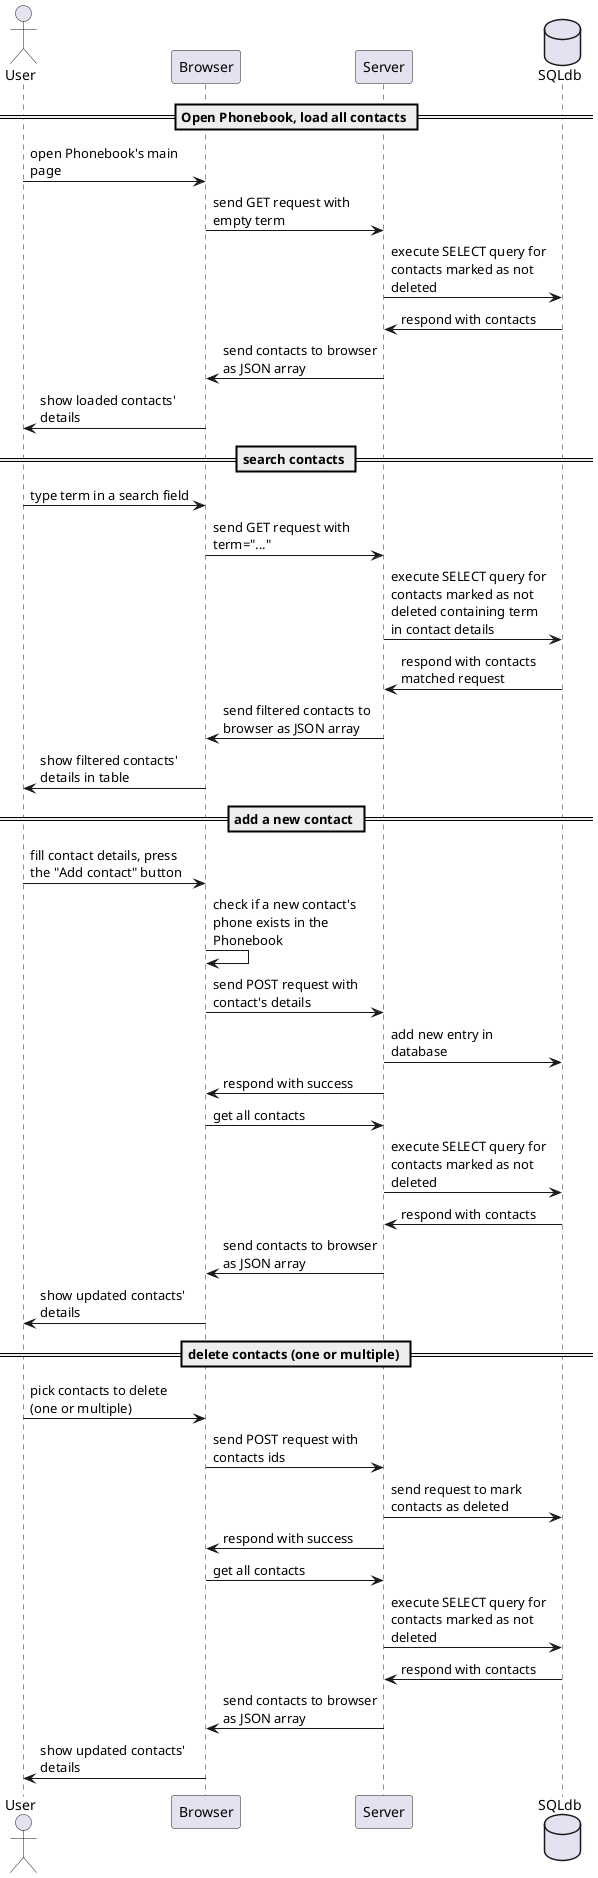 @startuml
skinparam maxMessageSize 160

actor User
participant Browser
participant Server
database SQLdb

== Open Phonebook, load all contacts ==
User->Browser: open Phonebook's main page
Browser->Server: send GET request with empty term
Server->SQLdb: execute SELECT query for contacts marked as not deleted
SQLdb->Server: respond with contacts
Server->Browser: send contacts to browser as JSON array
Browser->User: show loaded contacts' details

== search contacts ==
User->Browser: type term in a search field
Browser->Server: send GET request with term="..."
Server->SQLdb: execute SELECT query for contacts marked as not deleted containing term in contact details
SQLdb->Server: respond with contacts matched request
Server->Browser: send filtered contacts to browser as JSON array
Browser->User: show filtered contacts' details in table

== add a new contact ==
User->Browser: fill contact details, press the "Add contact" button
Browser->Browser: check if a new contact's phone exists in the Phonebook
Browser->Server: send POST request with contact's details
Server->SQLdb: add new entry in database
Server->Browser: respond with success
Browser->Server: get all contacts
Server->SQLdb: execute SELECT query for contacts marked as not deleted
SQLdb->Server: respond with contacts
Server->Browser: send contacts to browser as JSON array
Browser->User: show updated contacts' details

== delete contacts (one or multiple) ==
User->Browser: pick contacts to delete (one or multiple)
Browser->Server: send POST request with contacts ids
Server->SQLdb: send request to mark contacts as deleted
Server->Browser: respond with success
Browser->Server: get all contacts
Server->SQLdb: execute SELECT query for contacts marked as not deleted
SQLdb->Server: respond with contacts
Server->Browser: send contacts to browser as JSON array
Browser->User: show updated contacts' details
@enduml